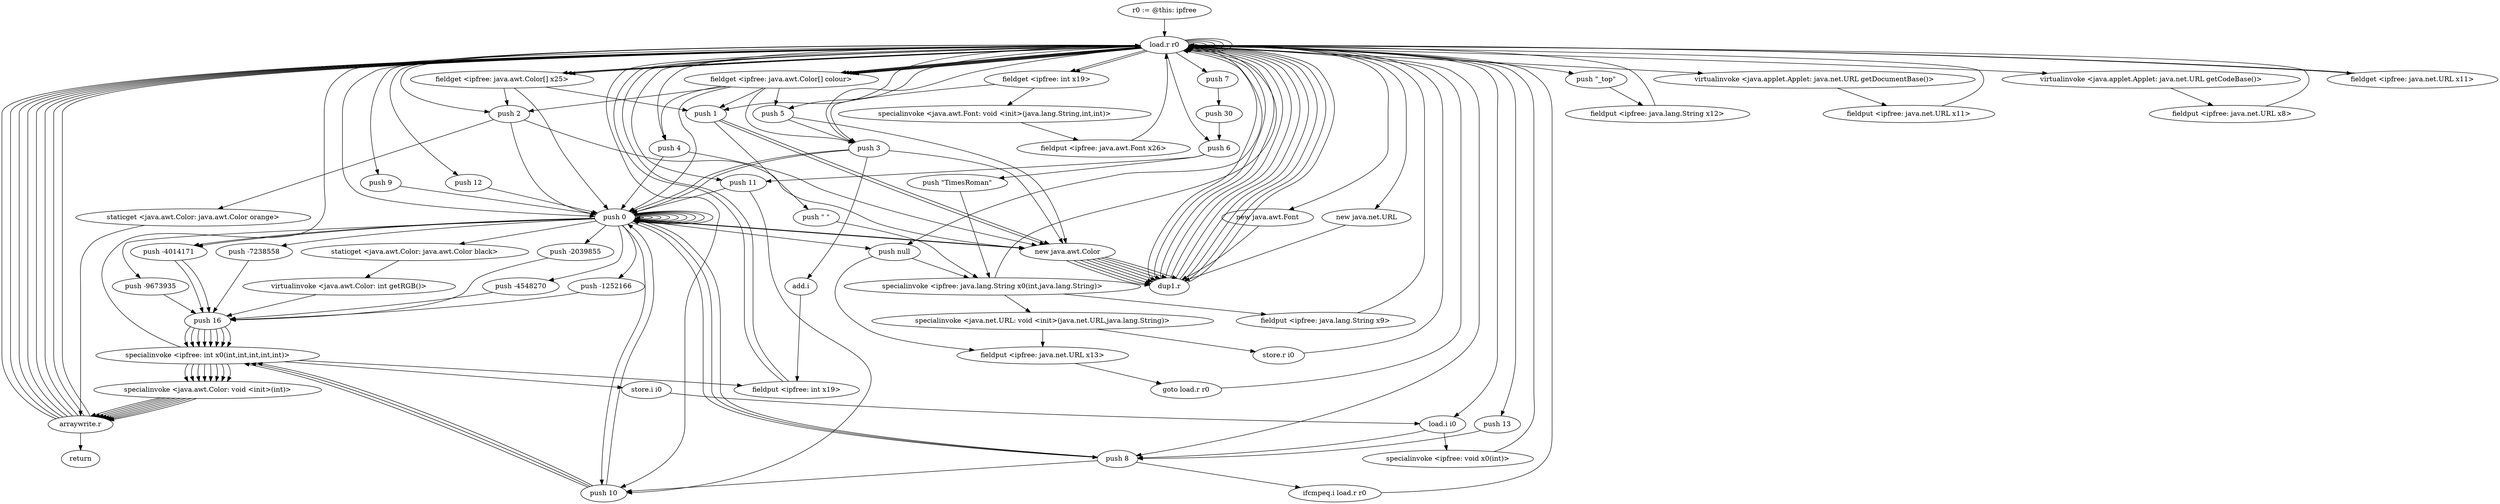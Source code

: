 digraph "" {
    "r0 := @this: ipfree"
    "load.r r0"
    "r0 := @this: ipfree"->"load.r r0";
    "fieldget <ipfree: java.awt.Color[] x25>"
    "load.r r0"->"fieldget <ipfree: java.awt.Color[] x25>";
    "push 0"
    "fieldget <ipfree: java.awt.Color[] x25>"->"push 0";
    "new java.awt.Color"
    "push 0"->"new java.awt.Color";
    "dup1.r"
    "new java.awt.Color"->"dup1.r";
    "dup1.r"->"load.r r0";
    "push 2"
    "load.r r0"->"push 2";
    "push 2"->"push 0";
    "push 0"->"push 0";
    "push -4548270"
    "push 0"->"push -4548270";
    "push 16"
    "push -4548270"->"push 16";
    "specialinvoke <ipfree: int x0(int,int,int,int,int)>"
    "push 16"->"specialinvoke <ipfree: int x0(int,int,int,int,int)>";
    "specialinvoke <java.awt.Color: void <init>(int)>"
    "specialinvoke <ipfree: int x0(int,int,int,int,int)>"->"specialinvoke <java.awt.Color: void <init>(int)>";
    "arraywrite.r"
    "specialinvoke <java.awt.Color: void <init>(int)>"->"arraywrite.r";
    "arraywrite.r"->"load.r r0";
    "load.r r0"->"fieldget <ipfree: java.awt.Color[] x25>";
    "push 1"
    "fieldget <ipfree: java.awt.Color[] x25>"->"push 1";
    "push 1"->"new java.awt.Color";
    "new java.awt.Color"->"dup1.r";
    "dup1.r"->"load.r r0";
    "push 3"
    "load.r r0"->"push 3";
    "push 3"->"push 0";
    "push 0"->"push 0";
    "push -1252166"
    "push 0"->"push -1252166";
    "push -1252166"->"push 16";
    "push 16"->"specialinvoke <ipfree: int x0(int,int,int,int,int)>";
    "specialinvoke <ipfree: int x0(int,int,int,int,int)>"->"specialinvoke <java.awt.Color: void <init>(int)>";
    "specialinvoke <java.awt.Color: void <init>(int)>"->"arraywrite.r";
    "arraywrite.r"->"load.r r0";
    "load.r r0"->"fieldget <ipfree: java.awt.Color[] x25>";
    "fieldget <ipfree: java.awt.Color[] x25>"->"push 2";
    "push 2"->"new java.awt.Color";
    "new java.awt.Color"->"dup1.r";
    "dup1.r"->"load.r r0";
    "push 4"
    "load.r r0"->"push 4";
    "push 4"->"push 0";
    "push 0"->"push 0";
    "push -9673935"
    "push 0"->"push -9673935";
    "push -9673935"->"push 16";
    "push 16"->"specialinvoke <ipfree: int x0(int,int,int,int,int)>";
    "specialinvoke <ipfree: int x0(int,int,int,int,int)>"->"specialinvoke <java.awt.Color: void <init>(int)>";
    "specialinvoke <java.awt.Color: void <init>(int)>"->"arraywrite.r";
    "arraywrite.r"->"load.r r0";
    "fieldget <ipfree: java.awt.Color[] colour>"
    "load.r r0"->"fieldget <ipfree: java.awt.Color[] colour>";
    "fieldget <ipfree: java.awt.Color[] colour>"->"push 0";
    "push 0"->"new java.awt.Color";
    "new java.awt.Color"->"dup1.r";
    "dup1.r"->"load.r r0";
    "push 8"
    "load.r r0"->"push 8";
    "push 8"->"push 0";
    "push 0"->"push 0";
    "push -4014171"
    "push 0"->"push -4014171";
    "push -4014171"->"push 16";
    "push 16"->"specialinvoke <ipfree: int x0(int,int,int,int,int)>";
    "specialinvoke <ipfree: int x0(int,int,int,int,int)>"->"specialinvoke <java.awt.Color: void <init>(int)>";
    "specialinvoke <java.awt.Color: void <init>(int)>"->"arraywrite.r";
    "arraywrite.r"->"load.r r0";
    "load.r r0"->"fieldget <ipfree: java.awt.Color[] colour>";
    "fieldget <ipfree: java.awt.Color[] colour>"->"push 3";
    "push 3"->"new java.awt.Color";
    "new java.awt.Color"->"dup1.r";
    "dup1.r"->"load.r r0";
    "push 9"
    "load.r r0"->"push 9";
    "push 9"->"push 0";
    "push 0"->"push 0";
    "push -2039855"
    "push 0"->"push -2039855";
    "push -2039855"->"push 16";
    "push 16"->"specialinvoke <ipfree: int x0(int,int,int,int,int)>";
    "specialinvoke <ipfree: int x0(int,int,int,int,int)>"->"specialinvoke <java.awt.Color: void <init>(int)>";
    "specialinvoke <java.awt.Color: void <init>(int)>"->"arraywrite.r";
    "arraywrite.r"->"load.r r0";
    "load.r r0"->"fieldget <ipfree: java.awt.Color[] colour>";
    "fieldget <ipfree: java.awt.Color[] colour>"->"push 4";
    "push 4"->"new java.awt.Color";
    "new java.awt.Color"->"dup1.r";
    "dup1.r"->"load.r r0";
    "push 10"
    "load.r r0"->"push 10";
    "push 10"->"push 0";
    "push 0"->"push 0";
    "push -7238558"
    "push 0"->"push -7238558";
    "push -7238558"->"push 16";
    "push 16"->"specialinvoke <ipfree: int x0(int,int,int,int,int)>";
    "specialinvoke <ipfree: int x0(int,int,int,int,int)>"->"specialinvoke <java.awt.Color: void <init>(int)>";
    "specialinvoke <java.awt.Color: void <init>(int)>"->"arraywrite.r";
    "arraywrite.r"->"load.r r0";
    "load.r r0"->"fieldget <ipfree: java.awt.Color[] colour>";
    "push 5"
    "fieldget <ipfree: java.awt.Color[] colour>"->"push 5";
    "push 5"->"new java.awt.Color";
    "new java.awt.Color"->"dup1.r";
    "dup1.r"->"load.r r0";
    "push 11"
    "load.r r0"->"push 11";
    "push 11"->"push 0";
    "push 0"->"push 0";
    "push 0"->"push -4014171";
    "push -4014171"->"push 16";
    "push 16"->"specialinvoke <ipfree: int x0(int,int,int,int,int)>";
    "specialinvoke <ipfree: int x0(int,int,int,int,int)>"->"specialinvoke <java.awt.Color: void <init>(int)>";
    "specialinvoke <java.awt.Color: void <init>(int)>"->"arraywrite.r";
    "arraywrite.r"->"load.r r0";
    "load.r r0"->"fieldget <ipfree: java.awt.Color[] colour>";
    "fieldget <ipfree: java.awt.Color[] colour>"->"push 1";
    "push 1"->"new java.awt.Color";
    "new java.awt.Color"->"dup1.r";
    "dup1.r"->"load.r r0";
    "push 12"
    "load.r r0"->"push 12";
    "push 12"->"push 0";
    "push 0"->"push 0";
    "staticget <java.awt.Color: java.awt.Color black>"
    "push 0"->"staticget <java.awt.Color: java.awt.Color black>";
    "virtualinvoke <java.awt.Color: int getRGB()>"
    "staticget <java.awt.Color: java.awt.Color black>"->"virtualinvoke <java.awt.Color: int getRGB()>";
    "virtualinvoke <java.awt.Color: int getRGB()>"->"push 16";
    "push 16"->"specialinvoke <ipfree: int x0(int,int,int,int,int)>";
    "specialinvoke <ipfree: int x0(int,int,int,int,int)>"->"specialinvoke <java.awt.Color: void <init>(int)>";
    "specialinvoke <java.awt.Color: void <init>(int)>"->"arraywrite.r";
    "arraywrite.r"->"load.r r0";
    "push 13"
    "load.r r0"->"push 13";
    "push 13"->"push 8";
    "push 8"->"push 0";
    "push 0"->"push 8";
    "push 8"->"push 10";
    "push 10"->"specialinvoke <ipfree: int x0(int,int,int,int,int)>";
    "store.i i0"
    "specialinvoke <ipfree: int x0(int,int,int,int,int)>"->"store.i i0";
    "load.i i0"
    "store.i i0"->"load.i i0";
    "load.i i0"->"push 8";
    "ifcmpeq.i load.r r0"
    "push 8"->"ifcmpeq.i load.r r0";
    "ifcmpeq.i load.r r0"->"load.r r0";
    "load.r r0"->"load.i i0";
    "specialinvoke <ipfree: void x0(int)>"
    "load.i i0"->"specialinvoke <ipfree: void x0(int)>";
    "specialinvoke <ipfree: void x0(int)>"->"load.r r0";
    "load.r r0"->"load.r r0";
    "load.r r0"->"push 1";
    "push \" \""
    "push 1"->"push \" \"";
    "specialinvoke <ipfree: java.lang.String x0(int,java.lang.String)>"
    "push \" \""->"specialinvoke <ipfree: java.lang.String x0(int,java.lang.String)>";
    "fieldput <ipfree: java.lang.String x9>"
    "specialinvoke <ipfree: java.lang.String x0(int,java.lang.String)>"->"fieldput <ipfree: java.lang.String x9>";
    "fieldput <ipfree: java.lang.String x9>"->"load.r r0";
    "push \"_top\""
    "load.r r0"->"push \"_top\"";
    "fieldput <ipfree: java.lang.String x12>"
    "push \"_top\""->"fieldput <ipfree: java.lang.String x12>";
    "fieldput <ipfree: java.lang.String x12>"->"load.r r0";
    "load.r r0"->"load.r r0";
    "push 7"
    "load.r r0"->"push 7";
    "push 30"
    "push 7"->"push 30";
    "push 6"
    "push 30"->"push 6";
    "push 6"->"push 11";
    "push 11"->"push 10";
    "push 10"->"specialinvoke <ipfree: int x0(int,int,int,int,int)>";
    "fieldput <ipfree: int x19>"
    "specialinvoke <ipfree: int x0(int,int,int,int,int)>"->"fieldput <ipfree: int x19>";
    "fieldput <ipfree: int x19>"->"load.r r0";
    "new java.awt.Font"
    "load.r r0"->"new java.awt.Font";
    "new java.awt.Font"->"dup1.r";
    "dup1.r"->"load.r r0";
    "load.r r0"->"push 6";
    "push \"TimesRoman\""
    "push 6"->"push \"TimesRoman\"";
    "push \"TimesRoman\""->"specialinvoke <ipfree: java.lang.String x0(int,java.lang.String)>";
    "specialinvoke <ipfree: java.lang.String x0(int,java.lang.String)>"->"load.r r0";
    "load.r r0"->"push 5";
    "push 5"->"push 3";
    "push 3"->"push 0";
    "push 0"->"push 0";
    "push 0"->"push 10";
    "push 10"->"specialinvoke <ipfree: int x0(int,int,int,int,int)>";
    "specialinvoke <ipfree: int x0(int,int,int,int,int)>"->"load.r r0";
    "fieldget <ipfree: int x19>"
    "load.r r0"->"fieldget <ipfree: int x19>";
    "specialinvoke <java.awt.Font: void <init>(java.lang.String,int,int)>"
    "fieldget <ipfree: int x19>"->"specialinvoke <java.awt.Font: void <init>(java.lang.String,int,int)>";
    "fieldput <ipfree: java.awt.Font x26>"
    "specialinvoke <java.awt.Font: void <init>(java.lang.String,int,int)>"->"fieldput <ipfree: java.awt.Font x26>";
    "fieldput <ipfree: java.awt.Font x26>"->"load.r r0";
    "load.r r0"->"load.r r0";
    "load.r r0"->"fieldget <ipfree: int x19>";
    "fieldget <ipfree: int x19>"->"push 3";
    "add.i"
    "push 3"->"add.i";
    "add.i"->"fieldput <ipfree: int x19>";
    "fieldput <ipfree: int x19>"->"load.r r0";
    "load.r r0"->"load.r r0";
    "virtualinvoke <java.applet.Applet: java.net.URL getDocumentBase()>"
    "load.r r0"->"virtualinvoke <java.applet.Applet: java.net.URL getDocumentBase()>";
    "fieldput <ipfree: java.net.URL x11>"
    "virtualinvoke <java.applet.Applet: java.net.URL getDocumentBase()>"->"fieldput <ipfree: java.net.URL x11>";
    "fieldput <ipfree: java.net.URL x11>"->"load.r r0";
    "load.r r0"->"load.r r0";
    "virtualinvoke <java.applet.Applet: java.net.URL getCodeBase()>"
    "load.r r0"->"virtualinvoke <java.applet.Applet: java.net.URL getCodeBase()>";
    "fieldput <ipfree: java.net.URL x8>"
    "virtualinvoke <java.applet.Applet: java.net.URL getCodeBase()>"->"fieldput <ipfree: java.net.URL x8>";
    "fieldput <ipfree: java.net.URL x8>"->"load.r r0";
    "new java.net.URL"
    "load.r r0"->"new java.net.URL";
    "new java.net.URL"->"dup1.r";
    "dup1.r"->"load.r r0";
    "fieldget <ipfree: java.net.URL x11>"
    "load.r r0"->"fieldget <ipfree: java.net.URL x11>";
    "fieldget <ipfree: java.net.URL x11>"->"load.r r0";
    "load.r r0"->"push 0";
    "push null"
    "push 0"->"push null";
    "push null"->"specialinvoke <ipfree: java.lang.String x0(int,java.lang.String)>";
    "specialinvoke <java.net.URL: void <init>(java.net.URL,java.lang.String)>"
    "specialinvoke <ipfree: java.lang.String x0(int,java.lang.String)>"->"specialinvoke <java.net.URL: void <init>(java.net.URL,java.lang.String)>";
    "fieldput <ipfree: java.net.URL x13>"
    "specialinvoke <java.net.URL: void <init>(java.net.URL,java.lang.String)>"->"fieldput <ipfree: java.net.URL x13>";
    "goto load.r r0"
    "fieldput <ipfree: java.net.URL x13>"->"goto load.r r0";
    "goto load.r r0"->"load.r r0";
    "load.r r0"->"fieldget <ipfree: java.awt.Color[] colour>";
    "fieldget <ipfree: java.awt.Color[] colour>"->"push 2";
    "staticget <java.awt.Color: java.awt.Color orange>"
    "push 2"->"staticget <java.awt.Color: java.awt.Color orange>";
    "staticget <java.awt.Color: java.awt.Color orange>"->"arraywrite.r";
    "return"
    "arraywrite.r"->"return";
    "store.r i0"
    "specialinvoke <java.net.URL: void <init>(java.net.URL,java.lang.String)>"->"store.r i0";
    "store.r i0"->"load.r r0";
    "load.r r0"->"push null";
    "push null"->"fieldput <ipfree: java.net.URL x13>";
}
